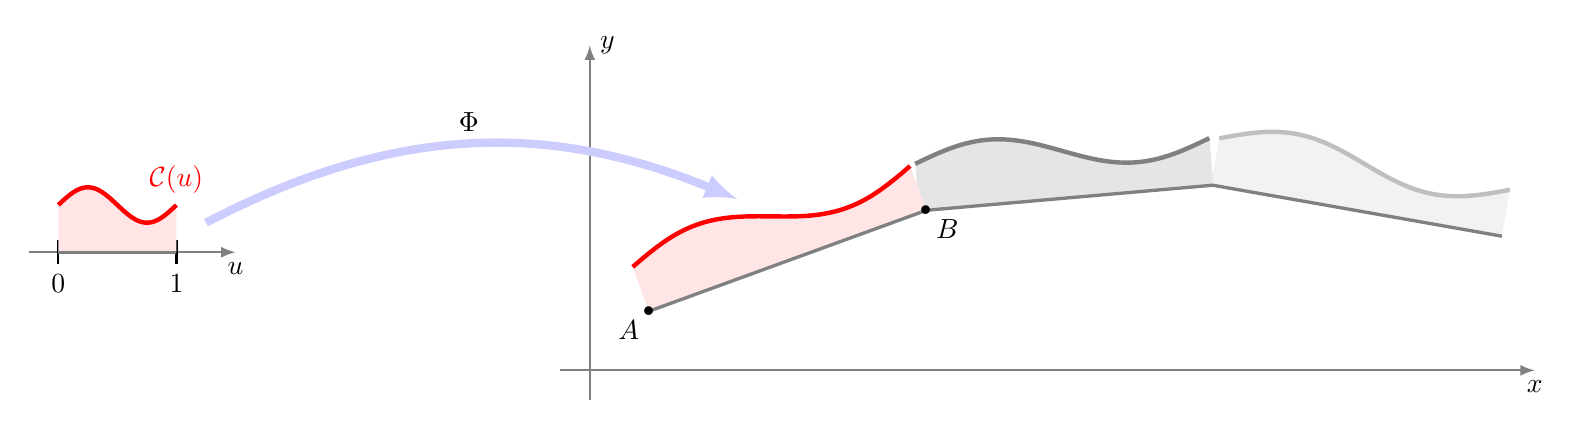 \begin{tikzpicture}[scale=1.5]

\begin{scope}[xshift=-0.5cm,scale=1]
% Axes
\draw[->,>=latex,thick, gray] (-0.25,0)--(1.5,0) node[below,black] {$u$};

\draw[thick] (0,0.1) -- (0,-0.1) node [below] {$0$};
\draw[thick] (1,0.1) -- (1,-0.1) node [below] {$1$};

\fill[red!10,smooth,samples=50,domain=0:1] (0,0) -- plot({\x},{0.4+0.15*sin(2*3.14*\x r)}) -- (1,0) -- cycle;
\draw[red, ultra thick,smooth,samples=50,domain=0:1] plot({\x},{0.4+0.15*sin(2*3.14*\x r)}) node[above]{$\mathcal{C}(u)$};
\draw[very thick, gray] (0,0) -- (1,0);

\end{scope}



\begin{scope}[xshift=4cm,yshift=-1cm,scale=1,]
\draw[->,>=latex,thick, gray] (-0.25,0)--(8.0,0) node[below,black] {$x$};
\draw[->,>=latex,thick, gray] (0,-0.25)--(0,2.75) node[right,black] {$y$};

% Second copy
\begin{scope}[xshift=2.79cm,yshift=1.35cm,rotate=5,xscale=2.5,]

\fill[black!10,smooth,samples=50,domain=0:1] (0,0) -- plot({\x},{0.4+0.15*sin(2*3.14*\x r)}) -- (1,0) -- cycle;
\draw[gray, ultra thick,smooth,samples=50,domain=0:1] plot({\x},{0.4+0.15*sin(2*3.14*\x r)});
\draw[very thick, gray] (0,0) -- (1,0);

  \end{scope}

% Third copy
\begin{scope}[xshift=5.26cm,yshift=1.57cm,rotate=-10,xscale=2.5,]

\fill[black!5,smooth,samples=50,domain=0:1] (0,0) -- plot({\x},{0.4+0.15*sin(2*3.14*\x r)}) -- (1,0) -- cycle;
\draw[gray!50, ultra thick,smooth,samples=50,domain=0:1] plot({\x},{0.4+0.15*sin(2*3.14*\x r)});
\draw[very thick, gray] (0,0) -- (1,0);

  \end{scope}

% First copy
  \begin{scope}[xshift=0.5cm,yshift=0.5cm,rotate=20,xscale=2.5,]

  \coordinate (A) at (0,0);
  \coordinate (B) at (1,0);

\fill[red!10,smooth,samples=50,domain=0:1] (0,0) -- plot({\x},{0.4+0.15*sin(2*3.14*\x r)}) -- (1,0) -- cycle;
\draw[red, ultra thick,smooth,samples=50,domain=0:1] plot({\x},{0.4+0.15*sin(2*3.14*\x r)});
\draw[very thick, gray] (0,0) -- (1,0);

  \end{scope}



  \node[black,scale=3] at (A) {.};
  \node at (A) [below left] {$A$};
  \node[black,scale=3] at (B) {.};
  \node at (B) [below right] {$B$};




\end{scope}



\draw[->,>=latex,line width =3pt, blue!20] (0.75,0.25) to[bend left=25] node[midway, above,black]{$\Phi$}++ (4.5,0.2) ;

\end{tikzpicture}
